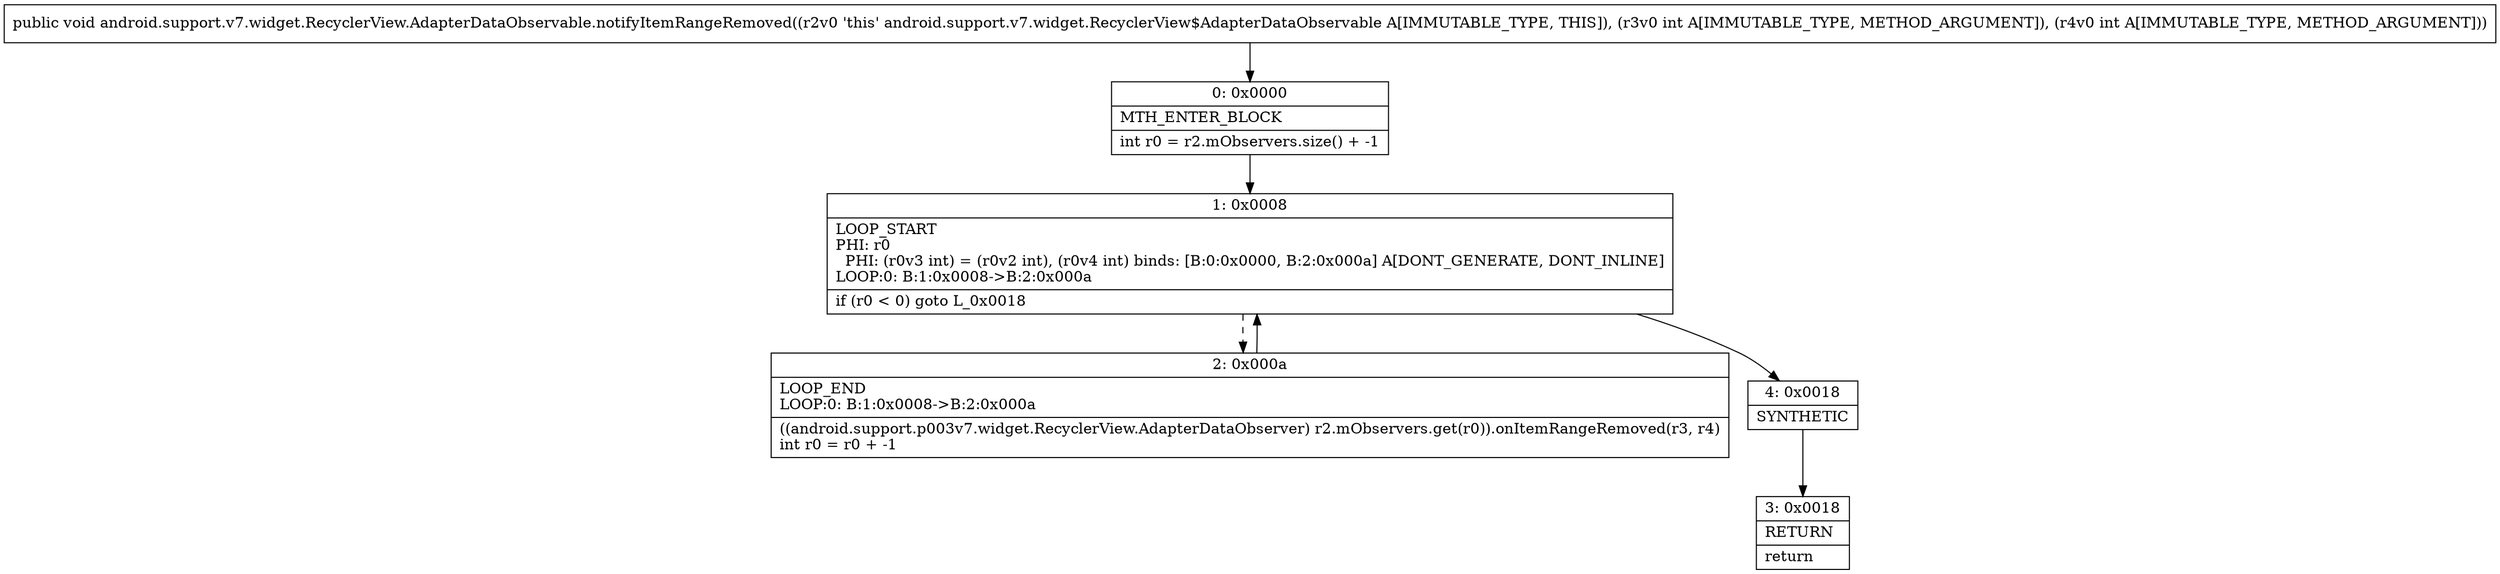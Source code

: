 digraph "CFG forandroid.support.v7.widget.RecyclerView.AdapterDataObservable.notifyItemRangeRemoved(II)V" {
Node_0 [shape=record,label="{0\:\ 0x0000|MTH_ENTER_BLOCK\l|int r0 = r2.mObservers.size() + \-1\l}"];
Node_1 [shape=record,label="{1\:\ 0x0008|LOOP_START\lPHI: r0 \l  PHI: (r0v3 int) = (r0v2 int), (r0v4 int) binds: [B:0:0x0000, B:2:0x000a] A[DONT_GENERATE, DONT_INLINE]\lLOOP:0: B:1:0x0008\-\>B:2:0x000a\l|if (r0 \< 0) goto L_0x0018\l}"];
Node_2 [shape=record,label="{2\:\ 0x000a|LOOP_END\lLOOP:0: B:1:0x0008\-\>B:2:0x000a\l|((android.support.p003v7.widget.RecyclerView.AdapterDataObserver) r2.mObservers.get(r0)).onItemRangeRemoved(r3, r4)\lint r0 = r0 + \-1\l}"];
Node_3 [shape=record,label="{3\:\ 0x0018|RETURN\l|return\l}"];
Node_4 [shape=record,label="{4\:\ 0x0018|SYNTHETIC\l}"];
MethodNode[shape=record,label="{public void android.support.v7.widget.RecyclerView.AdapterDataObservable.notifyItemRangeRemoved((r2v0 'this' android.support.v7.widget.RecyclerView$AdapterDataObservable A[IMMUTABLE_TYPE, THIS]), (r3v0 int A[IMMUTABLE_TYPE, METHOD_ARGUMENT]), (r4v0 int A[IMMUTABLE_TYPE, METHOD_ARGUMENT])) }"];
MethodNode -> Node_0;
Node_0 -> Node_1;
Node_1 -> Node_2[style=dashed];
Node_1 -> Node_4;
Node_2 -> Node_1;
Node_4 -> Node_3;
}

